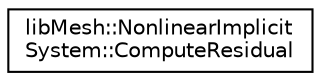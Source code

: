 digraph "Graphical Class Hierarchy"
{
  edge [fontname="Helvetica",fontsize="10",labelfontname="Helvetica",labelfontsize="10"];
  node [fontname="Helvetica",fontsize="10",shape=record];
  rankdir="LR";
  Node1 [label="libMesh::NonlinearImplicit\lSystem::ComputeResidual",height=0.2,width=0.4,color="black", fillcolor="white", style="filled",URL="$classlibMesh_1_1NonlinearImplicitSystem_1_1ComputeResidual.html"];
}
